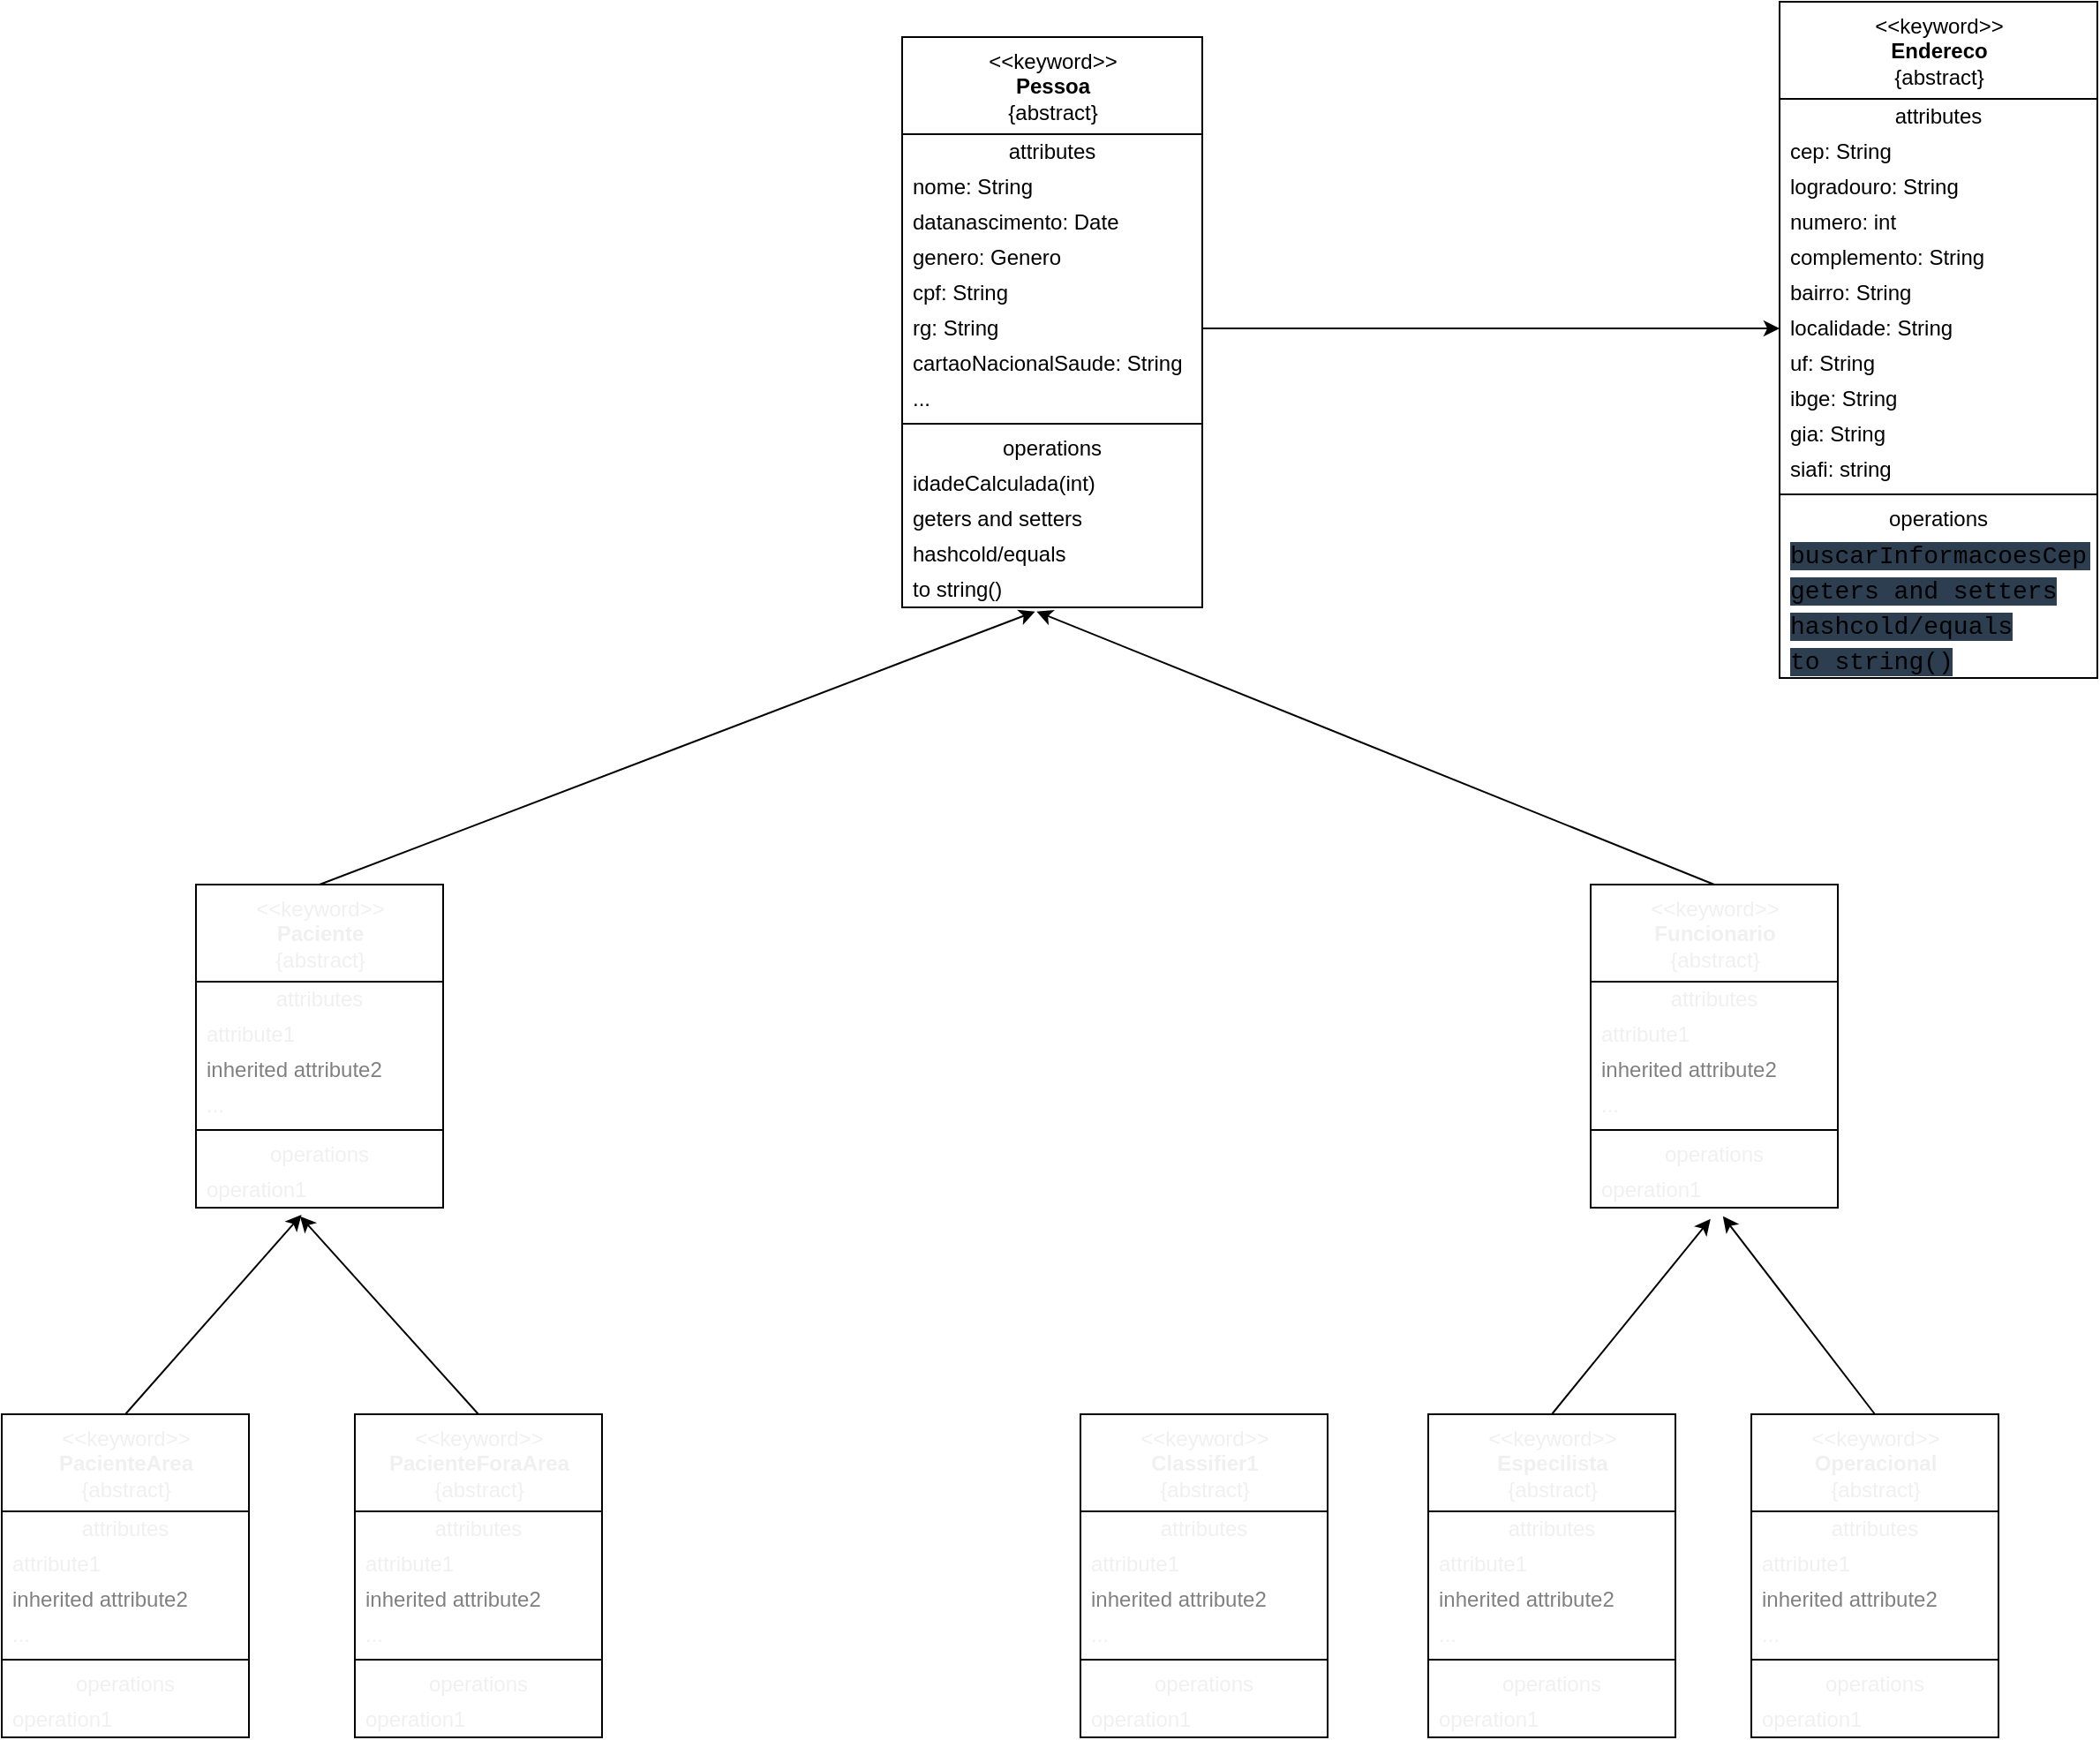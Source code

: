 <mxfile>
    <diagram id="9cY85lnECo24fIAYZXzM" name="Página-1">
        <mxGraphModel dx="2907" dy="1140" grid="1" gridSize="10" guides="1" tooltips="1" connect="1" arrows="1" fold="1" page="1" pageScale="1" pageWidth="2336" pageHeight="1654" math="0" shadow="0">
            <root>
                <mxCell id="0"/>
                <mxCell id="1" parent="0"/>
                <mxCell id="2" value="&amp;lt;&amp;lt;keyword&amp;gt;&amp;gt;&lt;br&gt;&lt;b&gt;Pessoa&lt;/b&gt;&lt;br&gt;{abstract}" style="swimlane;fontStyle=0;align=center;verticalAlign=top;childLayout=stackLayout;horizontal=1;startSize=55;horizontalStack=0;resizeParent=1;resizeParentMax=0;resizeLast=0;collapsible=0;marginBottom=0;html=1;" vertex="1" parent="1">
                    <mxGeometry x="780" y="60" width="170" height="323" as="geometry"/>
                </mxCell>
                <mxCell id="3" value="attributes" style="text;html=1;strokeColor=none;fillColor=none;align=center;verticalAlign=middle;spacingLeft=4;spacingRight=4;overflow=hidden;rotatable=0;points=[[0,0.5],[1,0.5]];portConstraint=eastwest;" vertex="1" parent="2">
                    <mxGeometry y="55" width="170" height="20" as="geometry"/>
                </mxCell>
                <mxCell id="4" value="nome: String" style="text;html=1;strokeColor=none;fillColor=none;align=left;verticalAlign=middle;spacingLeft=4;spacingRight=4;overflow=hidden;rotatable=0;points=[[0,0.5],[1,0.5]];portConstraint=eastwest;" vertex="1" parent="2">
                    <mxGeometry y="75" width="170" height="20" as="geometry"/>
                </mxCell>
                <mxCell id="10" value="datanascimento: Date" style="text;html=1;strokeColor=none;fillColor=none;align=left;verticalAlign=middle;spacingLeft=4;spacingRight=4;overflow=hidden;rotatable=0;points=[[0,0.5],[1,0.5]];portConstraint=eastwest;" vertex="1" parent="2">
                    <mxGeometry y="95" width="170" height="20" as="geometry"/>
                </mxCell>
                <mxCell id="11" value="genero: Genero" style="text;html=1;strokeColor=none;fillColor=none;align=left;verticalAlign=middle;spacingLeft=4;spacingRight=4;overflow=hidden;rotatable=0;points=[[0,0.5],[1,0.5]];portConstraint=eastwest;" vertex="1" parent="2">
                    <mxGeometry y="115" width="170" height="20" as="geometry"/>
                </mxCell>
                <mxCell id="12" value="cpf: String" style="text;html=1;strokeColor=none;fillColor=none;align=left;verticalAlign=middle;spacingLeft=4;spacingRight=4;overflow=hidden;rotatable=0;points=[[0,0.5],[1,0.5]];portConstraint=eastwest;" vertex="1" parent="2">
                    <mxGeometry y="135" width="170" height="20" as="geometry"/>
                </mxCell>
                <mxCell id="14" value="rg: String" style="text;html=1;strokeColor=none;fillColor=none;align=left;verticalAlign=middle;spacingLeft=4;spacingRight=4;overflow=hidden;rotatable=0;points=[[0,0.5],[1,0.5]];portConstraint=eastwest;" vertex="1" parent="2">
                    <mxGeometry y="155" width="170" height="20" as="geometry"/>
                </mxCell>
                <mxCell id="13" value="cartaoNacionalSaude: String" style="text;html=1;strokeColor=none;fillColor=none;align=left;verticalAlign=middle;spacingLeft=4;spacingRight=4;overflow=hidden;rotatable=0;points=[[0,0.5],[1,0.5]];portConstraint=eastwest;" vertex="1" parent="2">
                    <mxGeometry y="175" width="170" height="20" as="geometry"/>
                </mxCell>
                <mxCell id="6" value="..." style="text;html=1;strokeColor=none;fillColor=none;align=left;verticalAlign=middle;spacingLeft=4;spacingRight=4;overflow=hidden;rotatable=0;points=[[0,0.5],[1,0.5]];portConstraint=eastwest;" vertex="1" parent="2">
                    <mxGeometry y="195" width="170" height="20" as="geometry"/>
                </mxCell>
                <mxCell id="7" value="" style="line;strokeWidth=1;fillColor=none;align=left;verticalAlign=middle;spacingTop=-1;spacingLeft=3;spacingRight=3;rotatable=0;labelPosition=right;points=[];portConstraint=eastwest;" vertex="1" parent="2">
                    <mxGeometry y="215" width="170" height="8" as="geometry"/>
                </mxCell>
                <mxCell id="8" value="operations" style="text;html=1;strokeColor=none;fillColor=none;align=center;verticalAlign=middle;spacingLeft=4;spacingRight=4;overflow=hidden;rotatable=0;points=[[0,0.5],[1,0.5]];portConstraint=eastwest;" vertex="1" parent="2">
                    <mxGeometry y="223" width="170" height="20" as="geometry"/>
                </mxCell>
                <mxCell id="9" value="idadeCalculada(int)" style="text;html=1;strokeColor=none;fillColor=none;align=left;verticalAlign=middle;spacingLeft=4;spacingRight=4;overflow=hidden;rotatable=0;points=[[0,0.5],[1,0.5]];portConstraint=eastwest;" vertex="1" parent="2">
                    <mxGeometry y="243" width="170" height="20" as="geometry"/>
                </mxCell>
                <mxCell id="15" value="geters and setters" style="text;html=1;strokeColor=none;fillColor=none;align=left;verticalAlign=middle;spacingLeft=4;spacingRight=4;overflow=hidden;rotatable=0;points=[[0,0.5],[1,0.5]];portConstraint=eastwest;" vertex="1" parent="2">
                    <mxGeometry y="263" width="170" height="20" as="geometry"/>
                </mxCell>
                <mxCell id="16" value="hashcold/equals" style="text;html=1;strokeColor=none;fillColor=none;align=left;verticalAlign=middle;spacingLeft=4;spacingRight=4;overflow=hidden;rotatable=0;points=[[0,0.5],[1,0.5]];portConstraint=eastwest;" vertex="1" parent="2">
                    <mxGeometry y="283" width="170" height="20" as="geometry"/>
                </mxCell>
                <mxCell id="17" value="to string()" style="text;html=1;strokeColor=none;fillColor=none;align=left;verticalAlign=middle;spacingLeft=4;spacingRight=4;overflow=hidden;rotatable=0;points=[[0,0.5],[1,0.5]];portConstraint=eastwest;" vertex="1" parent="2">
                    <mxGeometry y="303" width="170" height="20" as="geometry"/>
                </mxCell>
                <mxCell id="18" value="&amp;lt;&amp;lt;keyword&amp;gt;&amp;gt;&lt;br&gt;&lt;b&gt;Endereco&lt;/b&gt;&lt;br&gt;{abstract}" style="swimlane;fontStyle=0;align=center;verticalAlign=top;childLayout=stackLayout;horizontal=1;startSize=55;horizontalStack=0;resizeParent=1;resizeParentMax=0;resizeLast=0;collapsible=0;marginBottom=0;html=1;" vertex="1" parent="1">
                    <mxGeometry x="1277" y="40" width="180" height="383" as="geometry"/>
                </mxCell>
                <mxCell id="19" value="attributes" style="text;html=1;strokeColor=none;fillColor=none;align=center;verticalAlign=middle;spacingLeft=4;spacingRight=4;overflow=hidden;rotatable=0;points=[[0,0.5],[1,0.5]];portConstraint=eastwest;" vertex="1" parent="18">
                    <mxGeometry y="55" width="180" height="20" as="geometry"/>
                </mxCell>
                <mxCell id="27" value="cep: String" style="text;html=1;strokeColor=none;fillColor=none;align=left;verticalAlign=middle;spacingLeft=4;spacingRight=4;overflow=hidden;rotatable=0;points=[[0,0.5],[1,0.5]];portConstraint=eastwest;" vertex="1" parent="18">
                    <mxGeometry y="75" width="180" height="20" as="geometry"/>
                </mxCell>
                <mxCell id="20" value="logradouro: String" style="text;html=1;strokeColor=none;fillColor=none;align=left;verticalAlign=middle;spacingLeft=4;spacingRight=4;overflow=hidden;rotatable=0;points=[[0,0.5],[1,0.5]];portConstraint=eastwest;" vertex="1" parent="18">
                    <mxGeometry y="95" width="180" height="20" as="geometry"/>
                </mxCell>
                <mxCell id="26" value="numero: int" style="text;html=1;strokeColor=none;fillColor=none;align=left;verticalAlign=middle;spacingLeft=4;spacingRight=4;overflow=hidden;rotatable=0;points=[[0,0.5],[1,0.5]];portConstraint=eastwest;" vertex="1" parent="18">
                    <mxGeometry y="115" width="180" height="20" as="geometry"/>
                </mxCell>
                <mxCell id="28" value="complemento: String" style="text;html=1;strokeColor=none;fillColor=none;align=left;verticalAlign=middle;spacingLeft=4;spacingRight=4;overflow=hidden;rotatable=0;points=[[0,0.5],[1,0.5]];portConstraint=eastwest;" vertex="1" parent="18">
                    <mxGeometry y="135" width="180" height="20" as="geometry"/>
                </mxCell>
                <mxCell id="29" value="bairro: String" style="text;html=1;strokeColor=none;fillColor=none;align=left;verticalAlign=middle;spacingLeft=4;spacingRight=4;overflow=hidden;rotatable=0;points=[[0,0.5],[1,0.5]];portConstraint=eastwest;" vertex="1" parent="18">
                    <mxGeometry y="155" width="180" height="20" as="geometry"/>
                </mxCell>
                <mxCell id="30" value="localidade: String" style="text;html=1;strokeColor=none;fillColor=none;align=left;verticalAlign=middle;spacingLeft=4;spacingRight=4;overflow=hidden;rotatable=0;points=[[0,0.5],[1,0.5]];portConstraint=eastwest;" vertex="1" parent="18">
                    <mxGeometry y="175" width="180" height="20" as="geometry"/>
                </mxCell>
                <mxCell id="31" value="uf: String" style="text;html=1;strokeColor=none;fillColor=none;align=left;verticalAlign=middle;spacingLeft=4;spacingRight=4;overflow=hidden;rotatable=0;points=[[0,0.5],[1,0.5]];portConstraint=eastwest;" vertex="1" parent="18">
                    <mxGeometry y="195" width="180" height="20" as="geometry"/>
                </mxCell>
                <mxCell id="32" value="ibge: String" style="text;html=1;strokeColor=none;fillColor=none;align=left;verticalAlign=middle;spacingLeft=4;spacingRight=4;overflow=hidden;rotatable=0;points=[[0,0.5],[1,0.5]];portConstraint=eastwest;" vertex="1" parent="18">
                    <mxGeometry y="215" width="180" height="20" as="geometry"/>
                </mxCell>
                <mxCell id="33" value="gia: String" style="text;html=1;strokeColor=none;fillColor=none;align=left;verticalAlign=middle;spacingLeft=4;spacingRight=4;overflow=hidden;rotatable=0;points=[[0,0.5],[1,0.5]];portConstraint=eastwest;" vertex="1" parent="18">
                    <mxGeometry y="235" width="180" height="20" as="geometry"/>
                </mxCell>
                <mxCell id="34" value="siafi: string" style="text;html=1;strokeColor=none;fillColor=none;align=left;verticalAlign=middle;spacingLeft=4;spacingRight=4;overflow=hidden;rotatable=0;points=[[0,0.5],[1,0.5]];portConstraint=eastwest;" vertex="1" parent="18">
                    <mxGeometry y="255" width="180" height="20" as="geometry"/>
                </mxCell>
                <mxCell id="23" value="" style="line;strokeWidth=1;fillColor=none;align=left;verticalAlign=middle;spacingTop=-1;spacingLeft=3;spacingRight=3;rotatable=0;labelPosition=right;points=[];portConstraint=eastwest;" vertex="1" parent="18">
                    <mxGeometry y="275" width="180" height="8" as="geometry"/>
                </mxCell>
                <mxCell id="24" value="operations" style="text;html=1;strokeColor=none;fillColor=none;align=center;verticalAlign=middle;spacingLeft=4;spacingRight=4;overflow=hidden;rotatable=0;points=[[0,0.5],[1,0.5]];portConstraint=eastwest;" vertex="1" parent="18">
                    <mxGeometry y="283" width="180" height="20" as="geometry"/>
                </mxCell>
                <mxCell id="25" value="&lt;span style=&quot;background-color: rgb(44, 62, 80); font-family: Consolas, &amp;quot;Courier New&amp;quot;, monospace; font-size: 14px;&quot;&gt;buscarInformacoesCep&lt;/span&gt;&lt;span style=&quot;background-color: rgb(44, 62, 80); font-family: Consolas, &amp;quot;Courier New&amp;quot;, monospace; font-size: 14px;&quot;&gt;()&lt;/span&gt;&lt;br&gt;" style="text;html=1;fillColor=none;align=left;verticalAlign=middle;spacingLeft=4;spacingRight=4;overflow=hidden;rotatable=0;points=[[0,0.5],[1,0.5]];portConstraint=eastwest;" vertex="1" parent="18">
                    <mxGeometry y="303" width="180" height="20" as="geometry"/>
                </mxCell>
                <mxCell id="35" value="&lt;font face=&quot;Consolas, Courier New, monospace&quot;&gt;&lt;span style=&quot;font-size: 14px; background-color: rgb(44, 62, 80);&quot;&gt;geters and setters&lt;/span&gt;&lt;/font&gt;" style="text;html=1;fillColor=none;align=left;verticalAlign=middle;spacingLeft=4;spacingRight=4;overflow=hidden;rotatable=0;points=[[0,0.5],[1,0.5]];portConstraint=eastwest;" vertex="1" parent="18">
                    <mxGeometry y="323" width="180" height="20" as="geometry"/>
                </mxCell>
                <mxCell id="36" value="&lt;font face=&quot;Consolas, Courier New, monospace&quot;&gt;&lt;span style=&quot;font-size: 14px; background-color: rgb(44, 62, 80);&quot;&gt;hashcold/equals&lt;/span&gt;&lt;/font&gt;" style="text;html=1;fillColor=none;align=left;verticalAlign=middle;spacingLeft=4;spacingRight=4;overflow=hidden;rotatable=0;points=[[0,0.5],[1,0.5]];portConstraint=eastwest;" vertex="1" parent="18">
                    <mxGeometry y="343" width="180" height="20" as="geometry"/>
                </mxCell>
                <mxCell id="37" value="&lt;font face=&quot;Consolas, Courier New, monospace&quot;&gt;&lt;span style=&quot;font-size: 14px; background-color: rgb(44, 62, 80);&quot;&gt;to string()&lt;/span&gt;&lt;/font&gt;" style="text;html=1;fillColor=none;align=left;verticalAlign=middle;spacingLeft=4;spacingRight=4;overflow=hidden;rotatable=0;points=[[0,0.5],[1,0.5]];portConstraint=eastwest;" vertex="1" parent="18">
                    <mxGeometry y="363" width="180" height="20" as="geometry"/>
                </mxCell>
                <mxCell id="38" style="edgeStyle=none;html=1;exitX=1;exitY=0.5;exitDx=0;exitDy=0;entryX=0;entryY=0.5;entryDx=0;entryDy=0;fontColor=#F0F0F0;" edge="1" parent="1" source="14" target="30">
                    <mxGeometry relative="1" as="geometry"/>
                </mxCell>
                <mxCell id="55" style="edgeStyle=none;html=1;exitX=0.5;exitY=0;exitDx=0;exitDy=0;entryX=0.443;entryY=1.117;entryDx=0;entryDy=0;entryPerimeter=0;fontColor=#F0F0F0;" edge="1" parent="1" source="39" target="17">
                    <mxGeometry relative="1" as="geometry"/>
                </mxCell>
                <mxCell id="39" value="&amp;lt;&amp;lt;keyword&amp;gt;&amp;gt;&lt;br&gt;&lt;b&gt;Paciente&lt;/b&gt;&lt;br&gt;{abstract}" style="swimlane;fontStyle=0;align=center;verticalAlign=top;childLayout=stackLayout;horizontal=1;startSize=55;horizontalStack=0;resizeParent=1;resizeParentMax=0;resizeLast=0;collapsible=0;marginBottom=0;html=1;fontColor=#F0F0F0;" vertex="1" parent="1">
                    <mxGeometry x="380" y="540" width="140" height="183" as="geometry"/>
                </mxCell>
                <mxCell id="40" value="attributes" style="text;html=1;strokeColor=none;fillColor=none;align=center;verticalAlign=middle;spacingLeft=4;spacingRight=4;overflow=hidden;rotatable=0;points=[[0,0.5],[1,0.5]];portConstraint=eastwest;fontColor=#F0F0F0;" vertex="1" parent="39">
                    <mxGeometry y="55" width="140" height="20" as="geometry"/>
                </mxCell>
                <mxCell id="41" value="attribute1" style="text;html=1;strokeColor=none;fillColor=none;align=left;verticalAlign=middle;spacingLeft=4;spacingRight=4;overflow=hidden;rotatable=0;points=[[0,0.5],[1,0.5]];portConstraint=eastwest;fontColor=#F0F0F0;" vertex="1" parent="39">
                    <mxGeometry y="75" width="140" height="20" as="geometry"/>
                </mxCell>
                <mxCell id="42" value="inherited attribute2" style="text;html=1;strokeColor=none;fillColor=none;align=left;verticalAlign=middle;spacingLeft=4;spacingRight=4;overflow=hidden;rotatable=0;points=[[0,0.5],[1,0.5]];portConstraint=eastwest;fontColor=#808080;" vertex="1" parent="39">
                    <mxGeometry y="95" width="140" height="20" as="geometry"/>
                </mxCell>
                <mxCell id="43" value="..." style="text;html=1;strokeColor=none;fillColor=none;align=left;verticalAlign=middle;spacingLeft=4;spacingRight=4;overflow=hidden;rotatable=0;points=[[0,0.5],[1,0.5]];portConstraint=eastwest;fontColor=#F0F0F0;" vertex="1" parent="39">
                    <mxGeometry y="115" width="140" height="20" as="geometry"/>
                </mxCell>
                <mxCell id="44" value="" style="line;strokeWidth=1;fillColor=none;align=left;verticalAlign=middle;spacingTop=-1;spacingLeft=3;spacingRight=3;rotatable=0;labelPosition=right;points=[];portConstraint=eastwest;fontColor=#F0F0F0;" vertex="1" parent="39">
                    <mxGeometry y="135" width="140" height="8" as="geometry"/>
                </mxCell>
                <mxCell id="45" value="operations" style="text;html=1;strokeColor=none;fillColor=none;align=center;verticalAlign=middle;spacingLeft=4;spacingRight=4;overflow=hidden;rotatable=0;points=[[0,0.5],[1,0.5]];portConstraint=eastwest;fontColor=#F0F0F0;" vertex="1" parent="39">
                    <mxGeometry y="143" width="140" height="20" as="geometry"/>
                </mxCell>
                <mxCell id="46" value="operation1" style="text;html=1;strokeColor=none;fillColor=none;align=left;verticalAlign=middle;spacingLeft=4;spacingRight=4;overflow=hidden;rotatable=0;points=[[0,0.5],[1,0.5]];portConstraint=eastwest;fontColor=#F0F0F0;" vertex="1" parent="39">
                    <mxGeometry y="163" width="140" height="20" as="geometry"/>
                </mxCell>
                <mxCell id="56" style="edgeStyle=none;html=1;exitX=0.5;exitY=0;exitDx=0;exitDy=0;entryX=0.448;entryY=1.117;entryDx=0;entryDy=0;entryPerimeter=0;fontColor=#F0F0F0;" edge="1" parent="1" source="47" target="17">
                    <mxGeometry relative="1" as="geometry"/>
                </mxCell>
                <mxCell id="47" value="&amp;lt;&amp;lt;keyword&amp;gt;&amp;gt;&lt;br&gt;&lt;b&gt;Funcionario&lt;/b&gt;&lt;br&gt;{abstract}" style="swimlane;fontStyle=0;align=center;verticalAlign=top;childLayout=stackLayout;horizontal=1;startSize=55;horizontalStack=0;resizeParent=1;resizeParentMax=0;resizeLast=0;collapsible=0;marginBottom=0;html=1;fontColor=#F0F0F0;" vertex="1" parent="1">
                    <mxGeometry x="1170" y="540" width="140" height="183" as="geometry"/>
                </mxCell>
                <mxCell id="48" value="attributes" style="text;html=1;strokeColor=none;fillColor=none;align=center;verticalAlign=middle;spacingLeft=4;spacingRight=4;overflow=hidden;rotatable=0;points=[[0,0.5],[1,0.5]];portConstraint=eastwest;fontColor=#F0F0F0;" vertex="1" parent="47">
                    <mxGeometry y="55" width="140" height="20" as="geometry"/>
                </mxCell>
                <mxCell id="49" value="attribute1" style="text;html=1;strokeColor=none;fillColor=none;align=left;verticalAlign=middle;spacingLeft=4;spacingRight=4;overflow=hidden;rotatable=0;points=[[0,0.5],[1,0.5]];portConstraint=eastwest;fontColor=#F0F0F0;" vertex="1" parent="47">
                    <mxGeometry y="75" width="140" height="20" as="geometry"/>
                </mxCell>
                <mxCell id="50" value="inherited attribute2" style="text;html=1;strokeColor=none;fillColor=none;align=left;verticalAlign=middle;spacingLeft=4;spacingRight=4;overflow=hidden;rotatable=0;points=[[0,0.5],[1,0.5]];portConstraint=eastwest;fontColor=#808080;" vertex="1" parent="47">
                    <mxGeometry y="95" width="140" height="20" as="geometry"/>
                </mxCell>
                <mxCell id="51" value="..." style="text;html=1;strokeColor=none;fillColor=none;align=left;verticalAlign=middle;spacingLeft=4;spacingRight=4;overflow=hidden;rotatable=0;points=[[0,0.5],[1,0.5]];portConstraint=eastwest;fontColor=#F0F0F0;" vertex="1" parent="47">
                    <mxGeometry y="115" width="140" height="20" as="geometry"/>
                </mxCell>
                <mxCell id="52" value="" style="line;strokeWidth=1;fillColor=none;align=left;verticalAlign=middle;spacingTop=-1;spacingLeft=3;spacingRight=3;rotatable=0;labelPosition=right;points=[];portConstraint=eastwest;fontColor=#F0F0F0;" vertex="1" parent="47">
                    <mxGeometry y="135" width="140" height="8" as="geometry"/>
                </mxCell>
                <mxCell id="53" value="operations" style="text;html=1;strokeColor=none;fillColor=none;align=center;verticalAlign=middle;spacingLeft=4;spacingRight=4;overflow=hidden;rotatable=0;points=[[0,0.5],[1,0.5]];portConstraint=eastwest;fontColor=#F0F0F0;" vertex="1" parent="47">
                    <mxGeometry y="143" width="140" height="20" as="geometry"/>
                </mxCell>
                <mxCell id="54" value="operation1" style="text;html=1;strokeColor=none;fillColor=none;align=left;verticalAlign=middle;spacingLeft=4;spacingRight=4;overflow=hidden;rotatable=0;points=[[0,0.5],[1,0.5]];portConstraint=eastwest;fontColor=#F0F0F0;" vertex="1" parent="47">
                    <mxGeometry y="163" width="140" height="20" as="geometry"/>
                </mxCell>
                <mxCell id="89" style="edgeStyle=none;html=1;exitX=0.5;exitY=0;exitDx=0;exitDy=0;entryX=0.427;entryY=1.201;entryDx=0;entryDy=0;entryPerimeter=0;fontColor=#F0F0F0;" edge="1" parent="1" source="57" target="46">
                    <mxGeometry relative="1" as="geometry"/>
                </mxCell>
                <mxCell id="57" value="&amp;lt;&amp;lt;keyword&amp;gt;&amp;gt;&lt;br&gt;&lt;b&gt;PacienteArea&lt;/b&gt;&lt;br&gt;{abstract}" style="swimlane;fontStyle=0;align=center;verticalAlign=top;childLayout=stackLayout;horizontal=1;startSize=55;horizontalStack=0;resizeParent=1;resizeParentMax=0;resizeLast=0;collapsible=0;marginBottom=0;html=1;fontColor=#F0F0F0;" vertex="1" parent="1">
                    <mxGeometry x="270" y="840" width="140" height="183" as="geometry"/>
                </mxCell>
                <mxCell id="58" value="attributes" style="text;html=1;strokeColor=none;fillColor=none;align=center;verticalAlign=middle;spacingLeft=4;spacingRight=4;overflow=hidden;rotatable=0;points=[[0,0.5],[1,0.5]];portConstraint=eastwest;fontColor=#F0F0F0;" vertex="1" parent="57">
                    <mxGeometry y="55" width="140" height="20" as="geometry"/>
                </mxCell>
                <mxCell id="59" value="attribute1" style="text;html=1;strokeColor=none;fillColor=none;align=left;verticalAlign=middle;spacingLeft=4;spacingRight=4;overflow=hidden;rotatable=0;points=[[0,0.5],[1,0.5]];portConstraint=eastwest;fontColor=#F0F0F0;" vertex="1" parent="57">
                    <mxGeometry y="75" width="140" height="20" as="geometry"/>
                </mxCell>
                <mxCell id="60" value="inherited attribute2" style="text;html=1;strokeColor=none;fillColor=none;align=left;verticalAlign=middle;spacingLeft=4;spacingRight=4;overflow=hidden;rotatable=0;points=[[0,0.5],[1,0.5]];portConstraint=eastwest;fontColor=#808080;" vertex="1" parent="57">
                    <mxGeometry y="95" width="140" height="20" as="geometry"/>
                </mxCell>
                <mxCell id="61" value="..." style="text;html=1;strokeColor=none;fillColor=none;align=left;verticalAlign=middle;spacingLeft=4;spacingRight=4;overflow=hidden;rotatable=0;points=[[0,0.5],[1,0.5]];portConstraint=eastwest;fontColor=#F0F0F0;" vertex="1" parent="57">
                    <mxGeometry y="115" width="140" height="20" as="geometry"/>
                </mxCell>
                <mxCell id="62" value="" style="line;strokeWidth=1;fillColor=none;align=left;verticalAlign=middle;spacingTop=-1;spacingLeft=3;spacingRight=3;rotatable=0;labelPosition=right;points=[];portConstraint=eastwest;fontColor=#F0F0F0;" vertex="1" parent="57">
                    <mxGeometry y="135" width="140" height="8" as="geometry"/>
                </mxCell>
                <mxCell id="63" value="operations" style="text;html=1;strokeColor=none;fillColor=none;align=center;verticalAlign=middle;spacingLeft=4;spacingRight=4;overflow=hidden;rotatable=0;points=[[0,0.5],[1,0.5]];portConstraint=eastwest;fontColor=#F0F0F0;" vertex="1" parent="57">
                    <mxGeometry y="143" width="140" height="20" as="geometry"/>
                </mxCell>
                <mxCell id="64" value="operation1" style="text;html=1;strokeColor=none;fillColor=none;align=left;verticalAlign=middle;spacingLeft=4;spacingRight=4;overflow=hidden;rotatable=0;points=[[0,0.5],[1,0.5]];portConstraint=eastwest;fontColor=#F0F0F0;" vertex="1" parent="57">
                    <mxGeometry y="163" width="140" height="20" as="geometry"/>
                </mxCell>
                <mxCell id="90" style="edgeStyle=none;html=1;exitX=0.5;exitY=0;exitDx=0;exitDy=0;entryX=0.421;entryY=1.242;entryDx=0;entryDy=0;entryPerimeter=0;fontColor=#F0F0F0;" edge="1" parent="1" source="65" target="46">
                    <mxGeometry relative="1" as="geometry"/>
                </mxCell>
                <mxCell id="65" value="&amp;lt;&amp;lt;keyword&amp;gt;&amp;gt;&lt;br&gt;&lt;b&gt;PacienteForaArea&lt;/b&gt;&lt;br&gt;{abstract}" style="swimlane;fontStyle=0;align=center;verticalAlign=top;childLayout=stackLayout;horizontal=1;startSize=55;horizontalStack=0;resizeParent=1;resizeParentMax=0;resizeLast=0;collapsible=0;marginBottom=0;html=1;fontColor=#F0F0F0;" vertex="1" parent="1">
                    <mxGeometry x="470" y="840" width="140" height="183" as="geometry"/>
                </mxCell>
                <mxCell id="66" value="attributes" style="text;html=1;strokeColor=none;fillColor=none;align=center;verticalAlign=middle;spacingLeft=4;spacingRight=4;overflow=hidden;rotatable=0;points=[[0,0.5],[1,0.5]];portConstraint=eastwest;fontColor=#F0F0F0;" vertex="1" parent="65">
                    <mxGeometry y="55" width="140" height="20" as="geometry"/>
                </mxCell>
                <mxCell id="67" value="attribute1" style="text;html=1;strokeColor=none;fillColor=none;align=left;verticalAlign=middle;spacingLeft=4;spacingRight=4;overflow=hidden;rotatable=0;points=[[0,0.5],[1,0.5]];portConstraint=eastwest;fontColor=#F0F0F0;" vertex="1" parent="65">
                    <mxGeometry y="75" width="140" height="20" as="geometry"/>
                </mxCell>
                <mxCell id="68" value="inherited attribute2" style="text;html=1;strokeColor=none;fillColor=none;align=left;verticalAlign=middle;spacingLeft=4;spacingRight=4;overflow=hidden;rotatable=0;points=[[0,0.5],[1,0.5]];portConstraint=eastwest;fontColor=#808080;" vertex="1" parent="65">
                    <mxGeometry y="95" width="140" height="20" as="geometry"/>
                </mxCell>
                <mxCell id="69" value="..." style="text;html=1;strokeColor=none;fillColor=none;align=left;verticalAlign=middle;spacingLeft=4;spacingRight=4;overflow=hidden;rotatable=0;points=[[0,0.5],[1,0.5]];portConstraint=eastwest;fontColor=#F0F0F0;" vertex="1" parent="65">
                    <mxGeometry y="115" width="140" height="20" as="geometry"/>
                </mxCell>
                <mxCell id="70" value="" style="line;strokeWidth=1;fillColor=none;align=left;verticalAlign=middle;spacingTop=-1;spacingLeft=3;spacingRight=3;rotatable=0;labelPosition=right;points=[];portConstraint=eastwest;fontColor=#F0F0F0;" vertex="1" parent="65">
                    <mxGeometry y="135" width="140" height="8" as="geometry"/>
                </mxCell>
                <mxCell id="71" value="operations" style="text;html=1;strokeColor=none;fillColor=none;align=center;verticalAlign=middle;spacingLeft=4;spacingRight=4;overflow=hidden;rotatable=0;points=[[0,0.5],[1,0.5]];portConstraint=eastwest;fontColor=#F0F0F0;" vertex="1" parent="65">
                    <mxGeometry y="143" width="140" height="20" as="geometry"/>
                </mxCell>
                <mxCell id="72" value="operation1" style="text;html=1;strokeColor=none;fillColor=none;align=left;verticalAlign=middle;spacingLeft=4;spacingRight=4;overflow=hidden;rotatable=0;points=[[0,0.5],[1,0.5]];portConstraint=eastwest;fontColor=#F0F0F0;" vertex="1" parent="65">
                    <mxGeometry y="163" width="140" height="20" as="geometry"/>
                </mxCell>
                <mxCell id="73" value="&amp;lt;&amp;lt;keyword&amp;gt;&amp;gt;&lt;br&gt;&lt;b&gt;Classifier1&lt;/b&gt;&lt;br&gt;{abstract}" style="swimlane;fontStyle=0;align=center;verticalAlign=top;childLayout=stackLayout;horizontal=1;startSize=55;horizontalStack=0;resizeParent=1;resizeParentMax=0;resizeLast=0;collapsible=0;marginBottom=0;html=1;fontColor=#F0F0F0;" vertex="1" parent="1">
                    <mxGeometry x="881" y="840" width="140" height="183" as="geometry"/>
                </mxCell>
                <mxCell id="74" value="attributes" style="text;html=1;strokeColor=none;fillColor=none;align=center;verticalAlign=middle;spacingLeft=4;spacingRight=4;overflow=hidden;rotatable=0;points=[[0,0.5],[1,0.5]];portConstraint=eastwest;fontColor=#F0F0F0;" vertex="1" parent="73">
                    <mxGeometry y="55" width="140" height="20" as="geometry"/>
                </mxCell>
                <mxCell id="75" value="attribute1" style="text;html=1;strokeColor=none;fillColor=none;align=left;verticalAlign=middle;spacingLeft=4;spacingRight=4;overflow=hidden;rotatable=0;points=[[0,0.5],[1,0.5]];portConstraint=eastwest;fontColor=#F0F0F0;" vertex="1" parent="73">
                    <mxGeometry y="75" width="140" height="20" as="geometry"/>
                </mxCell>
                <mxCell id="76" value="inherited attribute2" style="text;html=1;strokeColor=none;fillColor=none;align=left;verticalAlign=middle;spacingLeft=4;spacingRight=4;overflow=hidden;rotatable=0;points=[[0,0.5],[1,0.5]];portConstraint=eastwest;fontColor=#808080;" vertex="1" parent="73">
                    <mxGeometry y="95" width="140" height="20" as="geometry"/>
                </mxCell>
                <mxCell id="77" value="..." style="text;html=1;strokeColor=none;fillColor=none;align=left;verticalAlign=middle;spacingLeft=4;spacingRight=4;overflow=hidden;rotatable=0;points=[[0,0.5],[1,0.5]];portConstraint=eastwest;fontColor=#F0F0F0;" vertex="1" parent="73">
                    <mxGeometry y="115" width="140" height="20" as="geometry"/>
                </mxCell>
                <mxCell id="78" value="" style="line;strokeWidth=1;fillColor=none;align=left;verticalAlign=middle;spacingTop=-1;spacingLeft=3;spacingRight=3;rotatable=0;labelPosition=right;points=[];portConstraint=eastwest;fontColor=#F0F0F0;" vertex="1" parent="73">
                    <mxGeometry y="135" width="140" height="8" as="geometry"/>
                </mxCell>
                <mxCell id="79" value="operations" style="text;html=1;strokeColor=none;fillColor=none;align=center;verticalAlign=middle;spacingLeft=4;spacingRight=4;overflow=hidden;rotatable=0;points=[[0,0.5],[1,0.5]];portConstraint=eastwest;fontColor=#F0F0F0;" vertex="1" parent="73">
                    <mxGeometry y="143" width="140" height="20" as="geometry"/>
                </mxCell>
                <mxCell id="80" value="operation1" style="text;html=1;strokeColor=none;fillColor=none;align=left;verticalAlign=middle;spacingLeft=4;spacingRight=4;overflow=hidden;rotatable=0;points=[[0,0.5],[1,0.5]];portConstraint=eastwest;fontColor=#F0F0F0;" vertex="1" parent="73">
                    <mxGeometry y="163" width="140" height="20" as="geometry"/>
                </mxCell>
                <mxCell id="92" style="edgeStyle=none;html=1;exitX=0.5;exitY=0;exitDx=0;exitDy=0;fontColor=#F0F0F0;entryX=0.485;entryY=1.321;entryDx=0;entryDy=0;entryPerimeter=0;" edge="1" parent="1" source="81" target="54">
                    <mxGeometry relative="1" as="geometry">
                        <mxPoint x="990" y="730" as="targetPoint"/>
                    </mxGeometry>
                </mxCell>
                <mxCell id="81" value="&amp;lt;&amp;lt;keyword&amp;gt;&amp;gt;&lt;br&gt;&lt;b&gt;Especilista&lt;/b&gt;&lt;br&gt;{abstract}" style="swimlane;fontStyle=0;align=center;verticalAlign=top;childLayout=stackLayout;horizontal=1;startSize=55;horizontalStack=0;resizeParent=1;resizeParentMax=0;resizeLast=0;collapsible=0;marginBottom=0;html=1;fontColor=#F0F0F0;" vertex="1" parent="1">
                    <mxGeometry x="1078" y="840" width="140" height="183" as="geometry"/>
                </mxCell>
                <mxCell id="82" value="attributes" style="text;html=1;strokeColor=none;fillColor=none;align=center;verticalAlign=middle;spacingLeft=4;spacingRight=4;overflow=hidden;rotatable=0;points=[[0,0.5],[1,0.5]];portConstraint=eastwest;fontColor=#F0F0F0;" vertex="1" parent="81">
                    <mxGeometry y="55" width="140" height="20" as="geometry"/>
                </mxCell>
                <mxCell id="83" value="attribute1" style="text;html=1;strokeColor=none;fillColor=none;align=left;verticalAlign=middle;spacingLeft=4;spacingRight=4;overflow=hidden;rotatable=0;points=[[0,0.5],[1,0.5]];portConstraint=eastwest;fontColor=#F0F0F0;" vertex="1" parent="81">
                    <mxGeometry y="75" width="140" height="20" as="geometry"/>
                </mxCell>
                <mxCell id="84" value="inherited attribute2" style="text;html=1;strokeColor=none;fillColor=none;align=left;verticalAlign=middle;spacingLeft=4;spacingRight=4;overflow=hidden;rotatable=0;points=[[0,0.5],[1,0.5]];portConstraint=eastwest;fontColor=#808080;" vertex="1" parent="81">
                    <mxGeometry y="95" width="140" height="20" as="geometry"/>
                </mxCell>
                <mxCell id="85" value="..." style="text;html=1;strokeColor=none;fillColor=none;align=left;verticalAlign=middle;spacingLeft=4;spacingRight=4;overflow=hidden;rotatable=0;points=[[0,0.5],[1,0.5]];portConstraint=eastwest;fontColor=#F0F0F0;" vertex="1" parent="81">
                    <mxGeometry y="115" width="140" height="20" as="geometry"/>
                </mxCell>
                <mxCell id="86" value="" style="line;strokeWidth=1;fillColor=none;align=left;verticalAlign=middle;spacingTop=-1;spacingLeft=3;spacingRight=3;rotatable=0;labelPosition=right;points=[];portConstraint=eastwest;fontColor=#F0F0F0;" vertex="1" parent="81">
                    <mxGeometry y="135" width="140" height="8" as="geometry"/>
                </mxCell>
                <mxCell id="87" value="operations" style="text;html=1;strokeColor=none;fillColor=none;align=center;verticalAlign=middle;spacingLeft=4;spacingRight=4;overflow=hidden;rotatable=0;points=[[0,0.5],[1,0.5]];portConstraint=eastwest;fontColor=#F0F0F0;" vertex="1" parent="81">
                    <mxGeometry y="143" width="140" height="20" as="geometry"/>
                </mxCell>
                <mxCell id="88" value="operation1" style="text;html=1;strokeColor=none;fillColor=none;align=left;verticalAlign=middle;spacingLeft=4;spacingRight=4;overflow=hidden;rotatable=0;points=[[0,0.5],[1,0.5]];portConstraint=eastwest;fontColor=#F0F0F0;" vertex="1" parent="81">
                    <mxGeometry y="163" width="140" height="20" as="geometry"/>
                </mxCell>
                <mxCell id="101" style="edgeStyle=none;html=1;exitX=0.5;exitY=0;exitDx=0;exitDy=0;entryX=0.535;entryY=1.242;entryDx=0;entryDy=0;entryPerimeter=0;fontColor=#F0F0F0;" edge="1" parent="1" source="93" target="54">
                    <mxGeometry relative="1" as="geometry"/>
                </mxCell>
                <mxCell id="93" value="&amp;lt;&amp;lt;keyword&amp;gt;&amp;gt;&lt;br&gt;&lt;b&gt;Operacional&lt;/b&gt;&lt;br&gt;{abstract}" style="swimlane;fontStyle=0;align=center;verticalAlign=top;childLayout=stackLayout;horizontal=1;startSize=55;horizontalStack=0;resizeParent=1;resizeParentMax=0;resizeLast=0;collapsible=0;marginBottom=0;html=1;fontColor=#F0F0F0;" vertex="1" parent="1">
                    <mxGeometry x="1261" y="840" width="140" height="183" as="geometry"/>
                </mxCell>
                <mxCell id="94" value="attributes" style="text;html=1;strokeColor=none;fillColor=none;align=center;verticalAlign=middle;spacingLeft=4;spacingRight=4;overflow=hidden;rotatable=0;points=[[0,0.5],[1,0.5]];portConstraint=eastwest;fontColor=#F0F0F0;" vertex="1" parent="93">
                    <mxGeometry y="55" width="140" height="20" as="geometry"/>
                </mxCell>
                <mxCell id="95" value="attribute1" style="text;html=1;strokeColor=none;fillColor=none;align=left;verticalAlign=middle;spacingLeft=4;spacingRight=4;overflow=hidden;rotatable=0;points=[[0,0.5],[1,0.5]];portConstraint=eastwest;fontColor=#F0F0F0;" vertex="1" parent="93">
                    <mxGeometry y="75" width="140" height="20" as="geometry"/>
                </mxCell>
                <mxCell id="96" value="inherited attribute2" style="text;html=1;strokeColor=none;fillColor=none;align=left;verticalAlign=middle;spacingLeft=4;spacingRight=4;overflow=hidden;rotatable=0;points=[[0,0.5],[1,0.5]];portConstraint=eastwest;fontColor=#808080;" vertex="1" parent="93">
                    <mxGeometry y="95" width="140" height="20" as="geometry"/>
                </mxCell>
                <mxCell id="97" value="..." style="text;html=1;strokeColor=none;fillColor=none;align=left;verticalAlign=middle;spacingLeft=4;spacingRight=4;overflow=hidden;rotatable=0;points=[[0,0.5],[1,0.5]];portConstraint=eastwest;fontColor=#F0F0F0;" vertex="1" parent="93">
                    <mxGeometry y="115" width="140" height="20" as="geometry"/>
                </mxCell>
                <mxCell id="98" value="" style="line;strokeWidth=1;fillColor=none;align=left;verticalAlign=middle;spacingTop=-1;spacingLeft=3;spacingRight=3;rotatable=0;labelPosition=right;points=[];portConstraint=eastwest;fontColor=#F0F0F0;" vertex="1" parent="93">
                    <mxGeometry y="135" width="140" height="8" as="geometry"/>
                </mxCell>
                <mxCell id="99" value="operations" style="text;html=1;strokeColor=none;fillColor=none;align=center;verticalAlign=middle;spacingLeft=4;spacingRight=4;overflow=hidden;rotatable=0;points=[[0,0.5],[1,0.5]];portConstraint=eastwest;fontColor=#F0F0F0;" vertex="1" parent="93">
                    <mxGeometry y="143" width="140" height="20" as="geometry"/>
                </mxCell>
                <mxCell id="100" value="operation1" style="text;html=1;strokeColor=none;fillColor=none;align=left;verticalAlign=middle;spacingLeft=4;spacingRight=4;overflow=hidden;rotatable=0;points=[[0,0.5],[1,0.5]];portConstraint=eastwest;fontColor=#F0F0F0;" vertex="1" parent="93">
                    <mxGeometry y="163" width="140" height="20" as="geometry"/>
                </mxCell>
            </root>
        </mxGraphModel>
    </diagram>
</mxfile>